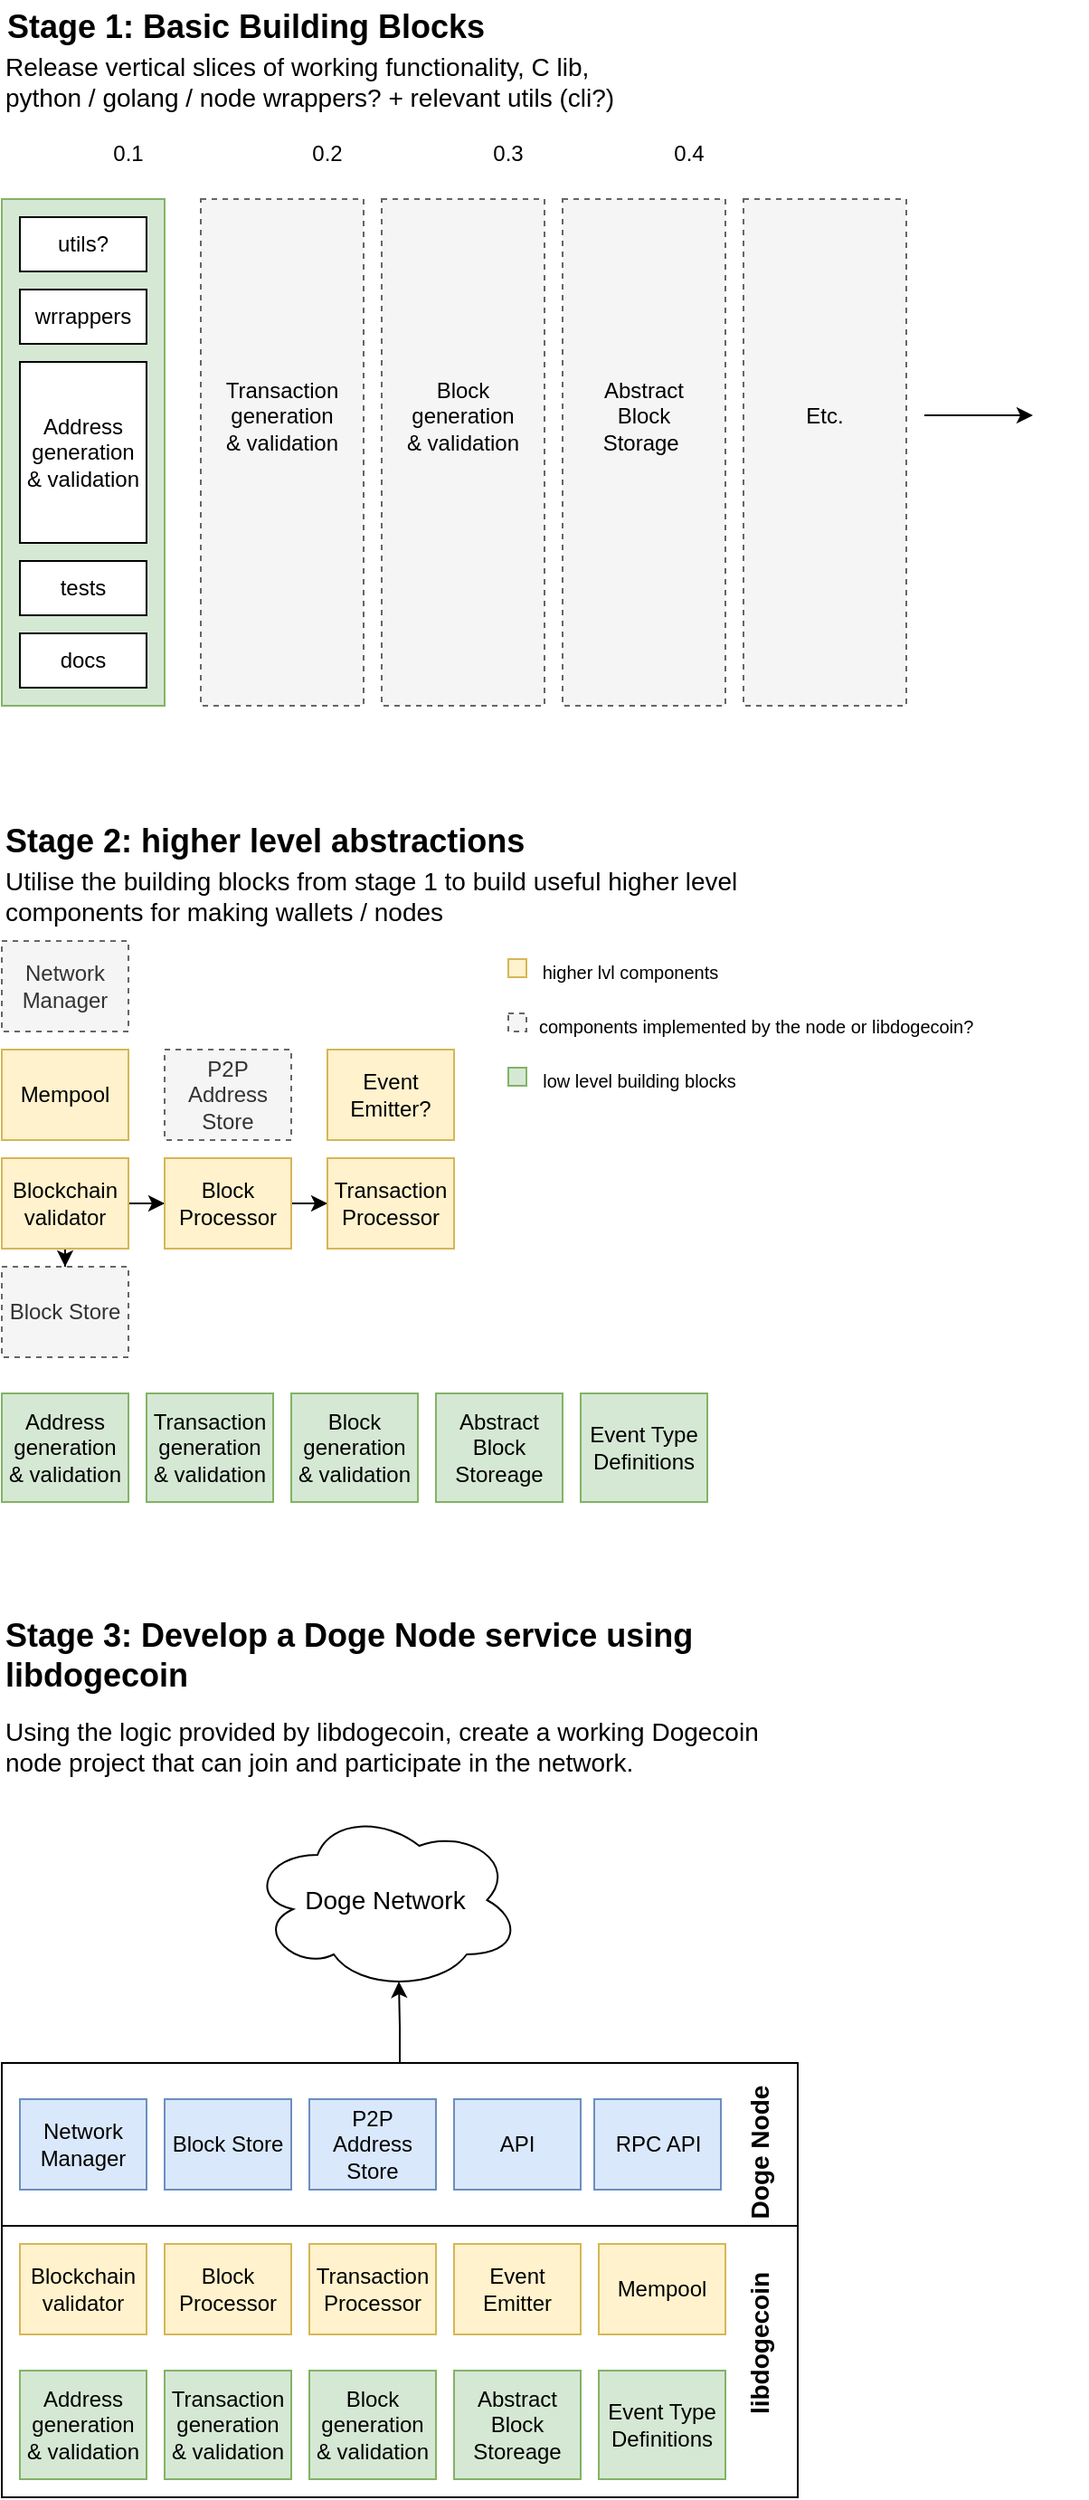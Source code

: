 <mxfile version="16.5.1" type="device"><diagram id="O1oXNN4XuSpeaBhSjOV6" name="Page-1"><mxGraphModel dx="802" dy="547" grid="1" gridSize="10" guides="1" tooltips="1" connect="1" arrows="1" fold="1" page="1" pageScale="1" pageWidth="827" pageHeight="1169" math="0" shadow="0"><root><mxCell id="0"/><mxCell id="1" parent="0"/><mxCell id="ltN5ERe4hpfxUcpF5Y7P-101" style="edgeStyle=orthogonalEdgeStyle;rounded=0;orthogonalLoop=1;jettySize=auto;html=1;entryX=0.55;entryY=0.95;entryDx=0;entryDy=0;entryPerimeter=0;fontSize=14;" edge="1" parent="1" source="ltN5ERe4hpfxUcpF5Y7P-97" target="ltN5ERe4hpfxUcpF5Y7P-100"><mxGeometry relative="1" as="geometry"/></mxCell><mxCell id="ltN5ERe4hpfxUcpF5Y7P-97" value="" style="rounded=0;whiteSpace=wrap;html=1;fontSize=10;" vertex="1" parent="1"><mxGeometry x="40" y="1180" width="440" height="90" as="geometry"/></mxCell><mxCell id="ltN5ERe4hpfxUcpF5Y7P-96" value="" style="rounded=0;whiteSpace=wrap;html=1;fontSize=10;" vertex="1" parent="1"><mxGeometry x="40" y="1270" width="440" height="150" as="geometry"/></mxCell><mxCell id="ltN5ERe4hpfxUcpF5Y7P-18" value="" style="rounded=0;whiteSpace=wrap;html=1;fillColor=#f5f5f5;strokeColor=#666666;fontColor=#333333;dashed=1;" vertex="1" parent="1"><mxGeometry x="450" y="150" width="90" height="280" as="geometry"/></mxCell><mxCell id="ltN5ERe4hpfxUcpF5Y7P-5" value="" style="rounded=0;whiteSpace=wrap;html=1;fillColor=#d5e8d4;strokeColor=#82b366;" vertex="1" parent="1"><mxGeometry x="40" y="150" width="90" height="280" as="geometry"/></mxCell><mxCell id="ltN5ERe4hpfxUcpF5Y7P-1" value="Address generation &amp;amp; validation" style="rounded=0;whiteSpace=wrap;html=1;" vertex="1" parent="1"><mxGeometry x="50" y="240" width="70" height="100" as="geometry"/></mxCell><mxCell id="ltN5ERe4hpfxUcpF5Y7P-2" value="wrrappers" style="rounded=0;whiteSpace=wrap;html=1;" vertex="1" parent="1"><mxGeometry x="50" y="200" width="70" height="30" as="geometry"/></mxCell><mxCell id="ltN5ERe4hpfxUcpF5Y7P-3" value="utils?" style="rounded=0;whiteSpace=wrap;html=1;" vertex="1" parent="1"><mxGeometry x="50" y="160" width="70" height="30" as="geometry"/></mxCell><mxCell id="ltN5ERe4hpfxUcpF5Y7P-4" value="docs" style="rounded=0;whiteSpace=wrap;html=1;" vertex="1" parent="1"><mxGeometry x="50" y="390" width="70" height="30" as="geometry"/></mxCell><mxCell id="ltN5ERe4hpfxUcpF5Y7P-7" value="0.1" style="text;html=1;strokeColor=none;fillColor=none;align=center;verticalAlign=middle;whiteSpace=wrap;rounded=0;" vertex="1" parent="1"><mxGeometry x="90" y="110" width="40" height="30" as="geometry"/></mxCell><mxCell id="ltN5ERe4hpfxUcpF5Y7P-8" value="" style="rounded=0;whiteSpace=wrap;html=1;fillColor=#f5f5f5;strokeColor=#666666;fontColor=#333333;dashed=1;" vertex="1" parent="1"><mxGeometry x="150" y="150" width="90" height="280" as="geometry"/></mxCell><mxCell id="ltN5ERe4hpfxUcpF5Y7P-9" value="" style="rounded=0;whiteSpace=wrap;html=1;fillColor=#f5f5f5;strokeColor=#666666;fontColor=#333333;dashed=1;" vertex="1" parent="1"><mxGeometry x="250" y="150" width="90" height="280" as="geometry"/></mxCell><mxCell id="ltN5ERe4hpfxUcpF5Y7P-10" value="" style="rounded=0;whiteSpace=wrap;html=1;fillColor=#f5f5f5;strokeColor=#666666;fontColor=#333333;dashed=1;" vertex="1" parent="1"><mxGeometry x="350" y="150" width="90" height="280" as="geometry"/></mxCell><mxCell id="ltN5ERe4hpfxUcpF5Y7P-11" value="Transaction generation &amp;amp; validation" style="text;html=1;strokeColor=none;fillColor=none;align=center;verticalAlign=middle;whiteSpace=wrap;rounded=0;dashed=1;" vertex="1" parent="1"><mxGeometry x="160" y="230" width="70" height="80" as="geometry"/></mxCell><mxCell id="ltN5ERe4hpfxUcpF5Y7P-12" value="Block generation &amp;amp; validation" style="text;html=1;strokeColor=none;fillColor=none;align=center;verticalAlign=middle;whiteSpace=wrap;rounded=0;dashed=1;" vertex="1" parent="1"><mxGeometry x="260" y="230" width="70" height="80" as="geometry"/></mxCell><mxCell id="ltN5ERe4hpfxUcpF5Y7P-13" value="Abstract Block Storage&amp;nbsp;" style="text;html=1;strokeColor=none;fillColor=none;align=center;verticalAlign=middle;whiteSpace=wrap;rounded=0;dashed=1;" vertex="1" parent="1"><mxGeometry x="360" y="230" width="70" height="80" as="geometry"/></mxCell><mxCell id="ltN5ERe4hpfxUcpF5Y7P-14" value="0.2" style="text;html=1;strokeColor=none;fillColor=none;align=center;verticalAlign=middle;whiteSpace=wrap;rounded=0;" vertex="1" parent="1"><mxGeometry x="200" y="110" width="40" height="30" as="geometry"/></mxCell><mxCell id="ltN5ERe4hpfxUcpF5Y7P-15" value="0.3" style="text;html=1;strokeColor=none;fillColor=none;align=center;verticalAlign=middle;whiteSpace=wrap;rounded=0;" vertex="1" parent="1"><mxGeometry x="300" y="110" width="40" height="30" as="geometry"/></mxCell><mxCell id="ltN5ERe4hpfxUcpF5Y7P-16" value="0.4" style="text;html=1;strokeColor=none;fillColor=none;align=center;verticalAlign=middle;whiteSpace=wrap;rounded=0;" vertex="1" parent="1"><mxGeometry x="400" y="110" width="40" height="30" as="geometry"/></mxCell><mxCell id="ltN5ERe4hpfxUcpF5Y7P-17" value="" style="endArrow=classic;html=1;rounded=0;" edge="1" parent="1"><mxGeometry width="50" height="50" relative="1" as="geometry"><mxPoint x="550" y="269.5" as="sourcePoint"/><mxPoint x="610" y="269.5" as="targetPoint"/></mxGeometry></mxCell><mxCell id="ltN5ERe4hpfxUcpF5Y7P-19" value="Etc." style="text;html=1;strokeColor=none;fillColor=none;align=center;verticalAlign=middle;whiteSpace=wrap;rounded=0;dashed=1;" vertex="1" parent="1"><mxGeometry x="460" y="230" width="70" height="80" as="geometry"/></mxCell><mxCell id="ltN5ERe4hpfxUcpF5Y7P-20" value="&lt;font style=&quot;font-size: 14px&quot;&gt;Release vertical slices of working functionality, C lib, python / golang / node wrappers? + relevant utils (cli?)&lt;/font&gt;" style="text;html=1;strokeColor=none;fillColor=none;align=left;verticalAlign=middle;whiteSpace=wrap;rounded=0;dashed=1;" vertex="1" parent="1"><mxGeometry x="40" y="70" width="350" height="30" as="geometry"/></mxCell><mxCell id="ltN5ERe4hpfxUcpF5Y7P-22" value="tests" style="rounded=0;whiteSpace=wrap;html=1;" vertex="1" parent="1"><mxGeometry x="50" y="350" width="70" height="30" as="geometry"/></mxCell><mxCell id="ltN5ERe4hpfxUcpF5Y7P-23" value="&lt;font style=&quot;font-size: 18px&quot;&gt;&lt;b&gt;Stage 1: Basic Building Blocks&lt;/b&gt;&lt;/font&gt;" style="text;html=1;strokeColor=none;fillColor=none;align=center;verticalAlign=middle;whiteSpace=wrap;rounded=0;dashed=1;fontSize=14;" vertex="1" parent="1"><mxGeometry x="40" y="40" width="270" height="30" as="geometry"/></mxCell><mxCell id="ltN5ERe4hpfxUcpF5Y7P-26" value="Address generation &amp;amp; validation" style="rounded=0;whiteSpace=wrap;html=1;fillColor=#d5e8d4;strokeColor=#82b366;" vertex="1" parent="1"><mxGeometry x="40" y="810" width="70" height="60" as="geometry"/></mxCell><mxCell id="ltN5ERe4hpfxUcpF5Y7P-42" value="&lt;font style=&quot;font-size: 14px&quot;&gt;Utilise the building blocks from stage 1 to build useful higher level components for making wallets / nodes&lt;/font&gt;" style="text;html=1;strokeColor=none;fillColor=none;align=left;verticalAlign=middle;whiteSpace=wrap;rounded=0;dashed=1;" vertex="1" parent="1"><mxGeometry x="40" y="520" width="420" height="30" as="geometry"/></mxCell><mxCell id="ltN5ERe4hpfxUcpF5Y7P-44" value="&lt;font style=&quot;font-size: 18px&quot;&gt;&lt;b&gt;Stage 2: higher level abstractions&lt;/b&gt;&lt;/font&gt;" style="text;html=1;strokeColor=none;fillColor=none;align=left;verticalAlign=middle;whiteSpace=wrap;rounded=0;dashed=1;fontSize=14;" vertex="1" parent="1"><mxGeometry x="40" y="490" width="300" height="30" as="geometry"/></mxCell><mxCell id="ltN5ERe4hpfxUcpF5Y7P-45" value="Transaction generation &amp;amp; validation" style="rounded=0;whiteSpace=wrap;html=1;fillColor=#d5e8d4;strokeColor=#82b366;" vertex="1" parent="1"><mxGeometry x="120" y="810" width="70" height="60" as="geometry"/></mxCell><mxCell id="ltN5ERe4hpfxUcpF5Y7P-46" value="Block generation &amp;amp; validation" style="rounded=0;whiteSpace=wrap;html=1;fillColor=#d5e8d4;strokeColor=#82b366;" vertex="1" parent="1"><mxGeometry x="200" y="810" width="70" height="60" as="geometry"/></mxCell><mxCell id="ltN5ERe4hpfxUcpF5Y7P-47" value="Abstract Block Storeage" style="rounded=0;whiteSpace=wrap;html=1;fillColor=#d5e8d4;strokeColor=#82b366;" vertex="1" parent="1"><mxGeometry x="280" y="810" width="70" height="60" as="geometry"/></mxCell><mxCell id="ltN5ERe4hpfxUcpF5Y7P-54" style="edgeStyle=orthogonalEdgeStyle;rounded=0;orthogonalLoop=1;jettySize=auto;html=1;fontSize=18;" edge="1" parent="1" source="ltN5ERe4hpfxUcpF5Y7P-48" target="ltN5ERe4hpfxUcpF5Y7P-49"><mxGeometry relative="1" as="geometry"/></mxCell><mxCell id="ltN5ERe4hpfxUcpF5Y7P-57" style="edgeStyle=orthogonalEdgeStyle;rounded=0;orthogonalLoop=1;jettySize=auto;html=1;fontSize=18;" edge="1" parent="1" source="ltN5ERe4hpfxUcpF5Y7P-48" target="ltN5ERe4hpfxUcpF5Y7P-56"><mxGeometry relative="1" as="geometry"/></mxCell><mxCell id="ltN5ERe4hpfxUcpF5Y7P-48" value="Blockchain validator" style="rounded=0;whiteSpace=wrap;html=1;fillColor=#fff2cc;strokeColor=#d6b656;" vertex="1" parent="1"><mxGeometry x="40" y="680" width="70" height="50" as="geometry"/></mxCell><mxCell id="ltN5ERe4hpfxUcpF5Y7P-55" style="edgeStyle=orthogonalEdgeStyle;rounded=0;orthogonalLoop=1;jettySize=auto;html=1;fontSize=18;" edge="1" parent="1" source="ltN5ERe4hpfxUcpF5Y7P-49" target="ltN5ERe4hpfxUcpF5Y7P-50"><mxGeometry relative="1" as="geometry"/></mxCell><mxCell id="ltN5ERe4hpfxUcpF5Y7P-49" value="Block Processor" style="rounded=0;whiteSpace=wrap;html=1;fillColor=#fff2cc;strokeColor=#d6b656;" vertex="1" parent="1"><mxGeometry x="130" y="680" width="70" height="50" as="geometry"/></mxCell><mxCell id="ltN5ERe4hpfxUcpF5Y7P-50" value="Transaction&lt;br&gt;Processor" style="rounded=0;whiteSpace=wrap;html=1;fillColor=#fff2cc;strokeColor=#d6b656;" vertex="1" parent="1"><mxGeometry x="220" y="680" width="70" height="50" as="geometry"/></mxCell><mxCell id="ltN5ERe4hpfxUcpF5Y7P-51" value="Mempool&lt;span style=&quot;color: rgba(0 , 0 , 0 , 0) ; font-family: monospace ; font-size: 0px&quot;&gt;%3CmxGraphModel%3E%3Croot%3E%3CmxCell%20id%3D%220%22%2F%3E%3CmxCell%20id%3D%221%22%20parent%3D%220%22%2F%3E%3CmxCell%20id%3D%222%22%20value%3D%22Block%20Processor%22%20style%3D%22rounded%3D0%3BwhiteSpace%3Dwrap%3Bhtml%3D1%3B%22%20vertex%3D%221%22%20parent%3D%221%22%3E%3CmxGeometry%20x%3D%22280%22%20y%3D%22660%22%20width%3D%2270%22%20height%3D%2250%22%20as%3D%22geometry%22%2F%3E%3C%2FmxCell%3E%3C%2Froot%3E%3C%2FmxGraphModel%3E&lt;/span&gt;" style="rounded=0;whiteSpace=wrap;html=1;fillColor=#fff2cc;strokeColor=#d6b656;" vertex="1" parent="1"><mxGeometry x="40" y="620" width="70" height="50" as="geometry"/></mxCell><mxCell id="ltN5ERe4hpfxUcpF5Y7P-52" value="P2P Address Store" style="rounded=0;whiteSpace=wrap;html=1;fillColor=#f5f5f5;fontColor=#333333;strokeColor=#666666;dashed=1;" vertex="1" parent="1"><mxGeometry x="130" y="620" width="70" height="50" as="geometry"/></mxCell><mxCell id="ltN5ERe4hpfxUcpF5Y7P-53" value="Network Manager" style="rounded=0;whiteSpace=wrap;html=1;fillColor=#f5f5f5;fontColor=#333333;strokeColor=#666666;dashed=1;" vertex="1" parent="1"><mxGeometry x="40" y="560" width="70" height="50" as="geometry"/></mxCell><mxCell id="ltN5ERe4hpfxUcpF5Y7P-56" value="Block Store" style="rounded=0;whiteSpace=wrap;html=1;fillColor=#f5f5f5;fontColor=#333333;strokeColor=#666666;dashed=1;" vertex="1" parent="1"><mxGeometry x="40" y="740" width="70" height="50" as="geometry"/></mxCell><mxCell id="ltN5ERe4hpfxUcpF5Y7P-58" value="Event Emitter?" style="rounded=0;whiteSpace=wrap;html=1;fillColor=#fff2cc;strokeColor=#d6b656;" vertex="1" parent="1"><mxGeometry x="220" y="620" width="70" height="50" as="geometry"/></mxCell><mxCell id="ltN5ERe4hpfxUcpF5Y7P-61" value="" style="whiteSpace=wrap;html=1;aspect=fixed;dashed=1;fontSize=18;fillColor=#f5f5f5;fontColor=#333333;strokeColor=#666666;" vertex="1" parent="1"><mxGeometry x="320" y="600" width="10" height="10" as="geometry"/></mxCell><mxCell id="ltN5ERe4hpfxUcpF5Y7P-62" value="" style="whiteSpace=wrap;html=1;aspect=fixed;fontSize=18;fillColor=#fff2cc;strokeColor=#d6b656;" vertex="1" parent="1"><mxGeometry x="320" y="570" width="10" height="10" as="geometry"/></mxCell><mxCell id="ltN5ERe4hpfxUcpF5Y7P-63" value="" style="whiteSpace=wrap;html=1;aspect=fixed;fontSize=18;fillColor=#d5e8d4;strokeColor=#82b366;" vertex="1" parent="1"><mxGeometry x="320" y="630" width="10" height="10" as="geometry"/></mxCell><mxCell id="ltN5ERe4hpfxUcpF5Y7P-64" value="&lt;font style=&quot;font-size: 10px&quot;&gt;low level building blocks&lt;/font&gt;" style="text;html=1;strokeColor=none;fillColor=none;align=center;verticalAlign=middle;whiteSpace=wrap;rounded=0;fontSize=18;" vertex="1" parent="1"><mxGeometry x="335" y="620" width="115" height="30" as="geometry"/></mxCell><mxCell id="ltN5ERe4hpfxUcpF5Y7P-65" value="&lt;font style=&quot;font-size: 10px&quot;&gt;higher lvl components&lt;/font&gt;" style="text;html=1;strokeColor=none;fillColor=none;align=center;verticalAlign=middle;whiteSpace=wrap;rounded=0;fontSize=18;" vertex="1" parent="1"><mxGeometry x="330" y="560" width="115" height="30" as="geometry"/></mxCell><mxCell id="ltN5ERe4hpfxUcpF5Y7P-67" value="&lt;p&gt;&lt;span style=&quot;font-size: 10px&quot;&gt;components implemented by the node or libdogecoin?&lt;/span&gt;&lt;/p&gt;" style="text;html=1;strokeColor=none;fillColor=none;align=left;verticalAlign=middle;whiteSpace=wrap;rounded=0;fontSize=18;" vertex="1" parent="1"><mxGeometry x="335" y="590" width="305" height="30" as="geometry"/></mxCell><mxCell id="ltN5ERe4hpfxUcpF5Y7P-68" value="Event Type Definitions" style="rounded=0;whiteSpace=wrap;html=1;fillColor=#d5e8d4;strokeColor=#82b366;" vertex="1" parent="1"><mxGeometry x="360" y="810" width="70" height="60" as="geometry"/></mxCell><mxCell id="ltN5ERe4hpfxUcpF5Y7P-70" value="&lt;font style=&quot;font-size: 14px&quot;&gt;Using the logic provided by libdogecoin, create a working Dogecoin&lt;br&gt;node project that can join and participate in the network.&lt;br&gt;&lt;/font&gt;" style="text;html=1;strokeColor=none;fillColor=none;align=left;verticalAlign=middle;whiteSpace=wrap;rounded=0;dashed=1;" vertex="1" parent="1"><mxGeometry x="40" y="990" width="420" height="30" as="geometry"/></mxCell><mxCell id="ltN5ERe4hpfxUcpF5Y7P-71" value="&lt;font style=&quot;font-size: 18px&quot;&gt;&lt;b&gt;Stage 3: Develop a Doge Node service using libdogecoin&lt;/b&gt;&lt;/font&gt;" style="text;html=1;strokeColor=none;fillColor=none;align=left;verticalAlign=middle;whiteSpace=wrap;rounded=0;dashed=1;fontSize=14;" vertex="1" parent="1"><mxGeometry x="40" y="940" width="390" height="30" as="geometry"/></mxCell><mxCell id="ltN5ERe4hpfxUcpF5Y7P-73" value="Address generation &amp;amp; validation" style="rounded=0;whiteSpace=wrap;html=1;fillColor=#d5e8d4;strokeColor=#82b366;" vertex="1" parent="1"><mxGeometry x="50" y="1350" width="70" height="60" as="geometry"/></mxCell><mxCell id="ltN5ERe4hpfxUcpF5Y7P-74" value="Transaction generation &amp;amp; validation" style="rounded=0;whiteSpace=wrap;html=1;fillColor=#d5e8d4;strokeColor=#82b366;" vertex="1" parent="1"><mxGeometry x="130" y="1350" width="70" height="60" as="geometry"/></mxCell><mxCell id="ltN5ERe4hpfxUcpF5Y7P-75" value="Block generation &amp;amp; validation" style="rounded=0;whiteSpace=wrap;html=1;fillColor=#d5e8d4;strokeColor=#82b366;" vertex="1" parent="1"><mxGeometry x="210" y="1350" width="70" height="60" as="geometry"/></mxCell><mxCell id="ltN5ERe4hpfxUcpF5Y7P-76" value="Abstract Block Storeage" style="rounded=0;whiteSpace=wrap;html=1;fillColor=#d5e8d4;strokeColor=#82b366;" vertex="1" parent="1"><mxGeometry x="290" y="1350" width="70" height="60" as="geometry"/></mxCell><mxCell id="ltN5ERe4hpfxUcpF5Y7P-79" value="Blockchain validator" style="rounded=0;whiteSpace=wrap;html=1;fillColor=#fff2cc;strokeColor=#d6b656;" vertex="1" parent="1"><mxGeometry x="50" y="1280" width="70" height="50" as="geometry"/></mxCell><mxCell id="ltN5ERe4hpfxUcpF5Y7P-81" value="Block Processor" style="rounded=0;whiteSpace=wrap;html=1;fillColor=#fff2cc;strokeColor=#d6b656;" vertex="1" parent="1"><mxGeometry x="130" y="1280" width="70" height="50" as="geometry"/></mxCell><mxCell id="ltN5ERe4hpfxUcpF5Y7P-82" value="Transaction&lt;br&gt;Processor" style="rounded=0;whiteSpace=wrap;html=1;fillColor=#fff2cc;strokeColor=#d6b656;" vertex="1" parent="1"><mxGeometry x="210" y="1280" width="70" height="50" as="geometry"/></mxCell><mxCell id="ltN5ERe4hpfxUcpF5Y7P-83" value="Mempool&lt;span style=&quot;color: rgba(0 , 0 , 0 , 0) ; font-family: monospace ; font-size: 0px&quot;&gt;%3CmxGraphModel%3E%3Croot%3E%3CmxCell%20id%3D%220%22%2F%3E%3CmxCell%20id%3D%221%22%20parent%3D%220%22%2F%3E%3CmxCell%20id%3D%222%22%20value%3D%22Block%20Processor%22%20style%3D%22rounded%3D0%3BwhiteSpace%3Dwrap%3Bhtml%3D1%3B%22%20vertex%3D%221%22%20parent%3D%221%22%3E%3CmxGeometry%20x%3D%22280%22%20y%3D%22660%22%20width%3D%2270%22%20height%3D%2250%22%20as%3D%22geometry%22%2F%3E%3C%2FmxCell%3E%3C%2Froot%3E%3C%2FmxGraphModel%3E&lt;/span&gt;" style="rounded=0;whiteSpace=wrap;html=1;fillColor=#fff2cc;strokeColor=#d6b656;" vertex="1" parent="1"><mxGeometry x="370" y="1280" width="70" height="50" as="geometry"/></mxCell><mxCell id="ltN5ERe4hpfxUcpF5Y7P-84" value="P2P Address Store" style="rounded=0;whiteSpace=wrap;html=1;fillColor=#dae8fc;strokeColor=#6c8ebf;" vertex="1" parent="1"><mxGeometry x="210" y="1200" width="70" height="50" as="geometry"/></mxCell><mxCell id="ltN5ERe4hpfxUcpF5Y7P-85" value="Network Manager" style="rounded=0;whiteSpace=wrap;html=1;fillColor=#dae8fc;strokeColor=#6c8ebf;" vertex="1" parent="1"><mxGeometry x="50" y="1200" width="70" height="50" as="geometry"/></mxCell><mxCell id="ltN5ERe4hpfxUcpF5Y7P-86" value="Block Store" style="rounded=0;whiteSpace=wrap;html=1;fillColor=#dae8fc;strokeColor=#6c8ebf;" vertex="1" parent="1"><mxGeometry x="130" y="1200" width="70" height="50" as="geometry"/></mxCell><mxCell id="ltN5ERe4hpfxUcpF5Y7P-87" value="Event Emitter" style="rounded=0;whiteSpace=wrap;html=1;fillColor=#fff2cc;strokeColor=#d6b656;" vertex="1" parent="1"><mxGeometry x="290" y="1280" width="70" height="50" as="geometry"/></mxCell><mxCell id="ltN5ERe4hpfxUcpF5Y7P-93" value="Event Type Definitions" style="rounded=0;whiteSpace=wrap;html=1;fillColor=#d5e8d4;strokeColor=#82b366;" vertex="1" parent="1"><mxGeometry x="370" y="1350" width="70" height="60" as="geometry"/></mxCell><mxCell id="ltN5ERe4hpfxUcpF5Y7P-94" value="API" style="rounded=0;whiteSpace=wrap;html=1;fillColor=#dae8fc;strokeColor=#6c8ebf;" vertex="1" parent="1"><mxGeometry x="290" y="1200" width="70" height="50" as="geometry"/></mxCell><mxCell id="ltN5ERe4hpfxUcpF5Y7P-95" value="RPC API" style="rounded=0;whiteSpace=wrap;html=1;fillColor=#dae8fc;strokeColor=#6c8ebf;" vertex="1" parent="1"><mxGeometry x="367.5" y="1200" width="70" height="50" as="geometry"/></mxCell><mxCell id="ltN5ERe4hpfxUcpF5Y7P-98" value="&lt;font style=&quot;font-size: 14px&quot;&gt;&lt;b&gt;Doge Node&lt;/b&gt;&lt;/font&gt;" style="text;html=1;strokeColor=none;fillColor=none;align=center;verticalAlign=middle;whiteSpace=wrap;rounded=0;fontSize=10;rotation=-90;" vertex="1" parent="1"><mxGeometry x="417.5" y="1215" width="82.5" height="30" as="geometry"/></mxCell><mxCell id="ltN5ERe4hpfxUcpF5Y7P-99" value="&lt;font style=&quot;font-size: 14px&quot;&gt;&lt;b&gt;libdogecoin&lt;/b&gt;&lt;/font&gt;" style="text;html=1;strokeColor=none;fillColor=none;align=center;verticalAlign=middle;whiteSpace=wrap;rounded=0;fontSize=10;rotation=-90;" vertex="1" parent="1"><mxGeometry x="428.75" y="1320" width="60" height="30" as="geometry"/></mxCell><mxCell id="ltN5ERe4hpfxUcpF5Y7P-100" value="Doge Network" style="ellipse;shape=cloud;whiteSpace=wrap;html=1;fontSize=14;" vertex="1" parent="1"><mxGeometry x="177" y="1040" width="150" height="100" as="geometry"/></mxCell></root></mxGraphModel></diagram></mxfile>